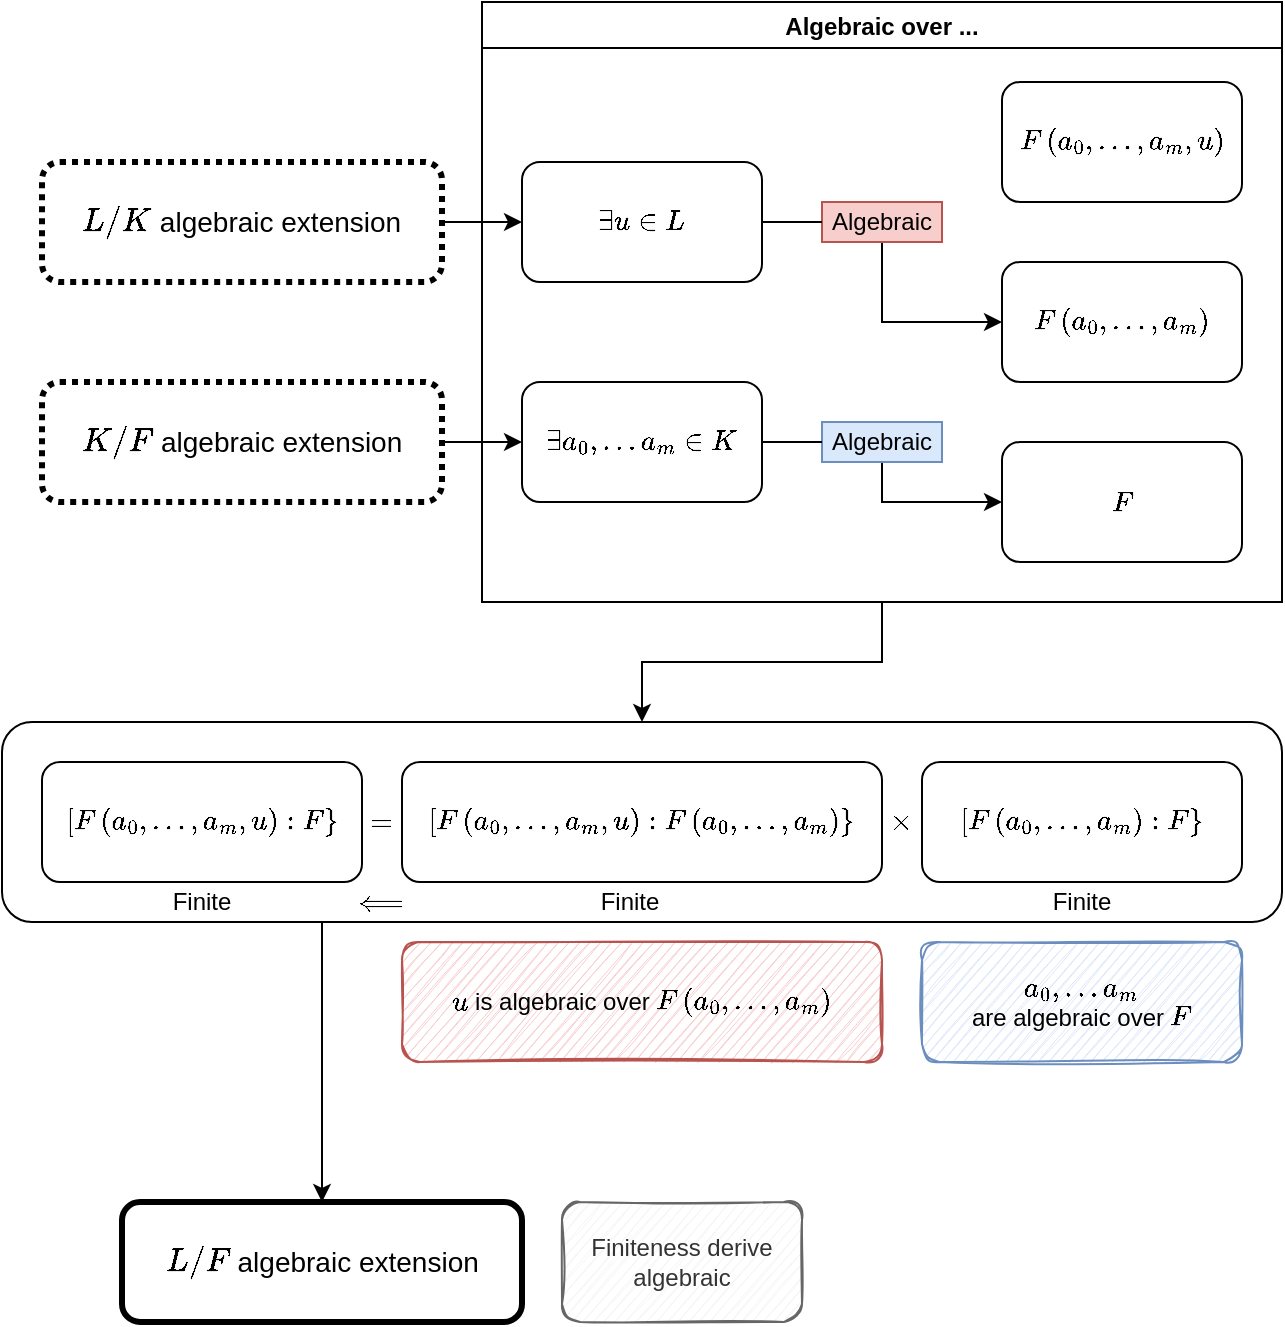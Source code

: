 <mxfile version="14.5.10" type="device"><diagram id="QFidAyNiZuYlnqD_UQkl" name="Page-1"><mxGraphModel dx="1670" dy="1138" grid="1" gridSize="10" guides="1" tooltips="1" connect="1" arrows="1" fold="1" page="1" pageScale="1" pageWidth="827" pageHeight="1169" math="1" shadow="0"><root><mxCell id="0"/><mxCell id="1" parent="0"/><mxCell id="dt0Qp0G9EjCk4UVALNbT-75" style="edgeStyle=orthogonalEdgeStyle;rounded=0;orthogonalLoop=1;jettySize=auto;html=1;exitX=0.25;exitY=1;exitDx=0;exitDy=0;entryX=0.5;entryY=0;entryDx=0;entryDy=0;fontSize=12;strokeWidth=1;" edge="1" parent="1" source="dt0Qp0G9EjCk4UVALNbT-59" target="dt0Qp0G9EjCk4UVALNbT-4"><mxGeometry relative="1" as="geometry"/></mxCell><mxCell id="dt0Qp0G9EjCk4UVALNbT-59" value="" style="rounded=1;whiteSpace=wrap;html=1;fontSize=12;strokeWidth=1;" vertex="1" parent="1"><mxGeometry x="100" y="480" width="640" height="100" as="geometry"/></mxCell><mxCell id="dt0Qp0G9EjCk4UVALNbT-52" value="" style="edgeStyle=orthogonalEdgeStyle;rounded=0;orthogonalLoop=1;jettySize=auto;html=1;fontSize=12;strokeWidth=1;" edge="1" parent="1" source="dt0Qp0G9EjCk4UVALNbT-1" target="dt0Qp0G9EjCk4UVALNbT-36"><mxGeometry relative="1" as="geometry"/></mxCell><mxCell id="dt0Qp0G9EjCk4UVALNbT-1" value="\(L/K\) algebraic extension" style="rounded=1;whiteSpace=wrap;html=1;strokeWidth=3;dashed=1;dashPattern=1 1;fontSize=14;" vertex="1" parent="1"><mxGeometry x="120" y="200" width="200" height="60" as="geometry"/></mxCell><mxCell id="dt0Qp0G9EjCk4UVALNbT-4" value="&lt;span style=&quot;font-size: 14px&quot;&gt;\(L/F\) algebraic extension&lt;/span&gt;" style="rounded=1;whiteSpace=wrap;html=1;strokeWidth=3;" vertex="1" parent="1"><mxGeometry x="160" y="720" width="200" height="60" as="geometry"/></mxCell><mxCell id="dt0Qp0G9EjCk4UVALNbT-51" value="" style="edgeStyle=orthogonalEdgeStyle;rounded=0;orthogonalLoop=1;jettySize=auto;html=1;fontSize=12;strokeWidth=1;" edge="1" parent="1" source="dt0Qp0G9EjCk4UVALNbT-34" target="dt0Qp0G9EjCk4UVALNbT-35"><mxGeometry relative="1" as="geometry"/></mxCell><mxCell id="dt0Qp0G9EjCk4UVALNbT-34" value="&lt;span&gt;\(K/F\) algebraic extension&lt;/span&gt;" style="rounded=1;whiteSpace=wrap;html=1;strokeWidth=3;dashed=1;dashPattern=1 1;fontSize=14;" vertex="1" parent="1"><mxGeometry x="120" y="310" width="200" height="60" as="geometry"/></mxCell><mxCell id="dt0Qp0G9EjCk4UVALNbT-40" style="edgeStyle=orthogonalEdgeStyle;rounded=0;orthogonalLoop=1;jettySize=auto;html=1;entryX=0;entryY=0.5;entryDx=0;entryDy=0;fontSize=12;strokeWidth=1;startArrow=none;" edge="1" parent="1" source="dt0Qp0G9EjCk4UVALNbT-47" target="dt0Qp0G9EjCk4UVALNbT-39"><mxGeometry relative="1" as="geometry"><Array as="points"><mxPoint x="540" y="370"/></Array></mxGeometry></mxCell><mxCell id="dt0Qp0G9EjCk4UVALNbT-35" value="$$\exists a_{0}, \ldots a_{m} \in K$$" style="rounded=1;whiteSpace=wrap;html=1;fontSize=12;strokeWidth=1;" vertex="1" parent="1"><mxGeometry x="360" y="310" width="120" height="60" as="geometry"/></mxCell><mxCell id="dt0Qp0G9EjCk4UVALNbT-41" style="edgeStyle=orthogonalEdgeStyle;rounded=0;orthogonalLoop=1;jettySize=auto;html=1;fontSize=12;strokeWidth=1;startArrow=none;" edge="1" parent="1" source="dt0Qp0G9EjCk4UVALNbT-44" target="dt0Qp0G9EjCk4UVALNbT-38"><mxGeometry relative="1" as="geometry"><Array as="points"><mxPoint x="540" y="280"/></Array></mxGeometry></mxCell><mxCell id="dt0Qp0G9EjCk4UVALNbT-36" value="$$\exists u \in L$$" style="rounded=1;whiteSpace=wrap;html=1;fontSize=12;strokeWidth=1;" vertex="1" parent="1"><mxGeometry x="360" y="200" width="120" height="60" as="geometry"/></mxCell><mxCell id="dt0Qp0G9EjCk4UVALNbT-37" value="$$F\left(a_{0}, \ldots, a_{m}, u\right)$$" style="rounded=1;whiteSpace=wrap;html=1;fontSize=12;strokeWidth=1;" vertex="1" parent="1"><mxGeometry x="600" y="160" width="120" height="60" as="geometry"/></mxCell><mxCell id="dt0Qp0G9EjCk4UVALNbT-38" value="$$F\left(a_{0}, \ldots, a_{m}\right)$$" style="rounded=1;whiteSpace=wrap;html=1;fontSize=12;strokeWidth=1;" vertex="1" parent="1"><mxGeometry x="600" y="250" width="120" height="60" as="geometry"/></mxCell><mxCell id="dt0Qp0G9EjCk4UVALNbT-39" value="$$F$$" style="rounded=1;whiteSpace=wrap;html=1;fontSize=12;strokeWidth=1;" vertex="1" parent="1"><mxGeometry x="600" y="340" width="120" height="60" as="geometry"/></mxCell><mxCell id="dt0Qp0G9EjCk4UVALNbT-44" value="Algebraic" style="text;html=1;strokeColor=#b85450;fillColor=#f8cecc;align=center;verticalAlign=middle;whiteSpace=wrap;rounded=0;fontSize=12;" vertex="1" parent="1"><mxGeometry x="510" y="220" width="60" height="20" as="geometry"/></mxCell><mxCell id="dt0Qp0G9EjCk4UVALNbT-46" value="" style="edgeStyle=orthogonalEdgeStyle;rounded=0;orthogonalLoop=1;jettySize=auto;html=1;fontSize=12;strokeWidth=1;endArrow=none;" edge="1" parent="1" source="dt0Qp0G9EjCk4UVALNbT-36" target="dt0Qp0G9EjCk4UVALNbT-44"><mxGeometry relative="1" as="geometry"><mxPoint x="480" y="230" as="sourcePoint"/><mxPoint x="560" y="280" as="targetPoint"/><Array as="points"/></mxGeometry></mxCell><mxCell id="dt0Qp0G9EjCk4UVALNbT-47" value="Algebraic" style="text;html=1;strokeColor=#6c8ebf;fillColor=#dae8fc;align=center;verticalAlign=middle;whiteSpace=wrap;rounded=0;fontSize=12;" vertex="1" parent="1"><mxGeometry x="510" y="330" width="60" height="20" as="geometry"/></mxCell><mxCell id="dt0Qp0G9EjCk4UVALNbT-50" value="" style="edgeStyle=orthogonalEdgeStyle;rounded=0;orthogonalLoop=1;jettySize=auto;html=1;entryX=0;entryY=0.5;entryDx=0;entryDy=0;fontSize=12;strokeWidth=1;endArrow=none;" edge="1" parent="1" source="dt0Qp0G9EjCk4UVALNbT-35" target="dt0Qp0G9EjCk4UVALNbT-47"><mxGeometry relative="1" as="geometry"><mxPoint x="480" y="340" as="sourcePoint"/><mxPoint x="560" y="370" as="targetPoint"/></mxGeometry></mxCell><mxCell id="dt0Qp0G9EjCk4UVALNbT-53" value="$$\left[F\left(a_{0}, \ldots, a_{m}, u\right): F\right\}$$" style="rounded=1;whiteSpace=wrap;html=1;fontSize=12;strokeWidth=1;" vertex="1" parent="1"><mxGeometry x="120" y="500" width="160" height="60" as="geometry"/></mxCell><mxCell id="dt0Qp0G9EjCk4UVALNbT-55" value="$$\left[F\left(a_{0}, \ldots, a_{m}, u\right): F\left(a_{0}, \ldots, a_{m}\right)\right\}$$" style="rounded=1;whiteSpace=wrap;html=1;fontSize=12;strokeWidth=1;" vertex="1" parent="1"><mxGeometry x="300" y="500" width="240" height="60" as="geometry"/></mxCell><mxCell id="dt0Qp0G9EjCk4UVALNbT-56" value="$$\left[F\left(a_{0}, \ldots, a_{m}\right): F\right\}$$" style="rounded=1;whiteSpace=wrap;html=1;fontSize=12;strokeWidth=1;" vertex="1" parent="1"><mxGeometry x="560" y="500" width="160" height="60" as="geometry"/></mxCell><mxCell id="dt0Qp0G9EjCk4UVALNbT-57" value="\(\times\)" style="text;html=1;strokeColor=none;fillColor=none;align=center;verticalAlign=middle;whiteSpace=wrap;rounded=0;fontSize=12;" vertex="1" parent="1"><mxGeometry x="530" y="520" width="40" height="20" as="geometry"/></mxCell><mxCell id="dt0Qp0G9EjCk4UVALNbT-58" value="\(=\)" style="text;html=1;strokeColor=none;fillColor=none;align=center;verticalAlign=middle;whiteSpace=wrap;rounded=0;fontSize=12;" vertex="1" parent="1"><mxGeometry x="270" y="520" width="40" height="20" as="geometry"/></mxCell><mxCell id="dt0Qp0G9EjCk4UVALNbT-61" style="edgeStyle=orthogonalEdgeStyle;rounded=0;orthogonalLoop=1;jettySize=auto;html=1;entryX=0.5;entryY=0;entryDx=0;entryDy=0;fontSize=12;strokeWidth=1;" edge="1" parent="1" source="dt0Qp0G9EjCk4UVALNbT-60" target="dt0Qp0G9EjCk4UVALNbT-59"><mxGeometry relative="1" as="geometry"/></mxCell><mxCell id="dt0Qp0G9EjCk4UVALNbT-60" value="Algebraic over ..." style="swimlane;fontSize=12;strokeWidth=1;" vertex="1" parent="1"><mxGeometry x="340" y="120" width="400" height="300" as="geometry"/></mxCell><mxCell id="dt0Qp0G9EjCk4UVALNbT-62" value="\(u\) is algebraic over \(F\left(a_{0}, \ldots, a_{m}\right)\)" style="rounded=1;whiteSpace=wrap;html=1;fontSize=12;strokeWidth=1;sketch=1;fillColor=#f8cecc;strokeColor=#b85450;" vertex="1" parent="1"><mxGeometry x="300" y="590" width="240" height="60" as="geometry"/></mxCell><mxCell id="dt0Qp0G9EjCk4UVALNbT-63" value="\(a_{0}, \ldots a_{m}\)&lt;br&gt;are algebraic over \(F\)" style="rounded=1;whiteSpace=wrap;html=1;fontSize=12;strokeWidth=1;sketch=1;fillColor=#dae8fc;strokeColor=#6c8ebf;" vertex="1" parent="1"><mxGeometry x="560" y="590" width="160" height="60" as="geometry"/></mxCell><mxCell id="dt0Qp0G9EjCk4UVALNbT-70" value="Finite" style="text;html=1;strokeColor=none;fillColor=none;align=center;verticalAlign=middle;whiteSpace=wrap;rounded=0;sketch=1;fontSize=12;" vertex="1" parent="1"><mxGeometry x="394" y="560" width="40" height="20" as="geometry"/></mxCell><mxCell id="dt0Qp0G9EjCk4UVALNbT-71" value="Finite" style="text;html=1;strokeColor=none;fillColor=none;align=center;verticalAlign=middle;whiteSpace=wrap;rounded=0;sketch=1;fontSize=12;" vertex="1" parent="1"><mxGeometry x="620" y="560" width="40" height="20" as="geometry"/></mxCell><mxCell id="dt0Qp0G9EjCk4UVALNbT-72" value="Finite" style="text;html=1;strokeColor=none;fillColor=none;align=center;verticalAlign=middle;whiteSpace=wrap;rounded=0;sketch=1;fontSize=12;" vertex="1" parent="1"><mxGeometry x="180" y="560" width="40" height="20" as="geometry"/></mxCell><mxCell id="dt0Qp0G9EjCk4UVALNbT-73" value="\(\Longleftarrow\)" style="text;html=1;strokeColor=none;fillColor=none;align=center;verticalAlign=middle;whiteSpace=wrap;rounded=0;fontSize=12;" vertex="1" parent="1"><mxGeometry x="270" y="560" width="40" height="20" as="geometry"/></mxCell><mxCell id="dt0Qp0G9EjCk4UVALNbT-76" value="Finiteness derive algebraic" style="rounded=1;whiteSpace=wrap;html=1;sketch=1;fontSize=12;strokeWidth=1;fillColor=#f5f5f5;strokeColor=#666666;fontColor=#333333;" vertex="1" parent="1"><mxGeometry x="380" y="720" width="120" height="60" as="geometry"/></mxCell></root></mxGraphModel></diagram></mxfile>
